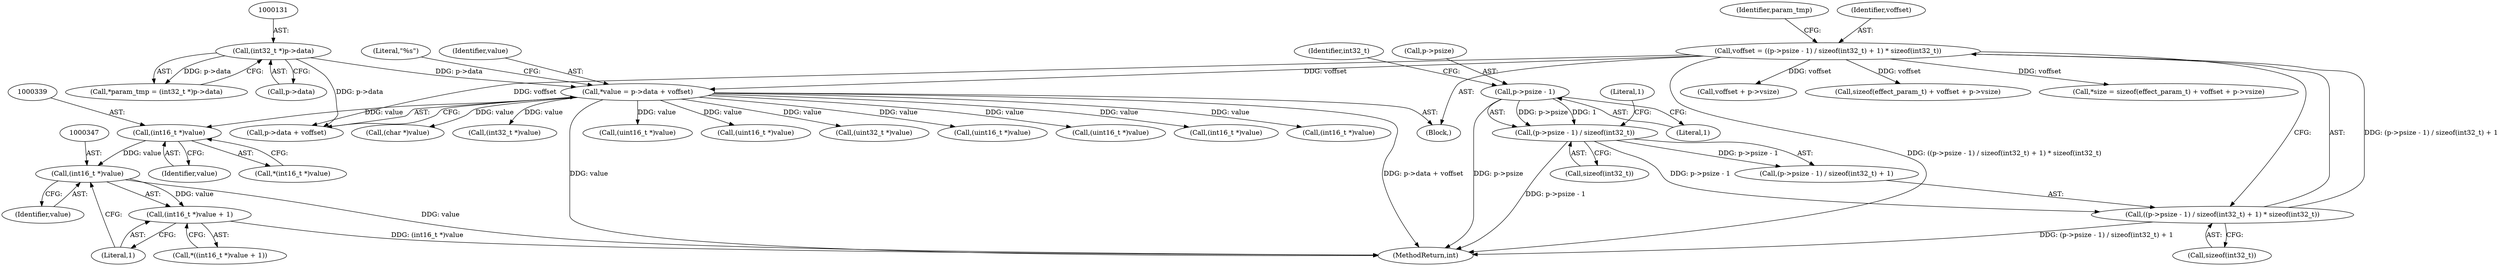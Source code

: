 digraph "0_Android_d72ea85c78a1a68bf99fd5804ad9784b4102fe57@pointer" {
"1000346" [label="(Call,(int16_t *)value)"];
"1000338" [label="(Call,(int16_t *)value)"];
"1000144" [label="(Call,*value = p->data + voffset)"];
"1000130" [label="(Call,(int32_t *)p->data)"];
"1000112" [label="(Call,voffset = ((p->psize - 1) / sizeof(int32_t) + 1) * sizeof(int32_t))"];
"1000114" [label="(Call,((p->psize - 1) / sizeof(int32_t) + 1) * sizeof(int32_t))"];
"1000116" [label="(Call,(p->psize - 1) / sizeof(int32_t))"];
"1000117" [label="(Call,p->psize - 1)"];
"1000345" [label="(Call,(int16_t *)value + 1)"];
"1000349" [label="(Literal,1)"];
"1000123" [label="(Identifier,int32_t)"];
"1000337" [label="(Call,*(int16_t *)value)"];
"1000112" [label="(Call,voffset = ((p->psize - 1) / sizeof(int32_t) + 1) * sizeof(int32_t))"];
"1000116" [label="(Call,(p->psize - 1) / sizeof(int32_t))"];
"1000121" [label="(Literal,1)"];
"1000483" [label="(Call,(uint16_t *)value)"];
"1000303" [label="(Call,voffset + p->vsize)"];
"1000144" [label="(Call,*value = p->data + voffset)"];
"1000129" [label="(Identifier,param_tmp)"];
"1000114" [label="(Call,((p->psize - 1) / sizeof(int32_t) + 1) * sizeof(int32_t))"];
"1000346" [label="(Call,(int16_t *)value)"];
"1000454" [label="(Call,(uint16_t *)value)"];
"1000124" [label="(Literal,1)"];
"1000345" [label="(Call,(int16_t *)value + 1)"];
"1000125" [label="(Call,sizeof(int32_t))"];
"1000340" [label="(Identifier,value)"];
"1000113" [label="(Identifier,voffset)"];
"1000344" [label="(Call,*((int16_t *)value + 1))"];
"1000348" [label="(Identifier,value)"];
"1000300" [label="(Call,sizeof(effect_param_t) + voffset + p->vsize)"];
"1000115" [label="(Call,(p->psize - 1) / sizeof(int32_t) + 1)"];
"1000117" [label="(Call,p->psize - 1)"];
"1000556" [label="(Call,(int16_t *)value)"];
"1000128" [label="(Call,*param_tmp = (int32_t *)p->data)"];
"1000118" [label="(Call,p->psize)"];
"1000517" [label="(Call,(char *)value)"];
"1000405" [label="(Call,(int32_t *)value)"];
"1000104" [label="(Block,)"];
"1000435" [label="(Call,(uint32_t *)value)"];
"1000469" [label="(Call,(uint16_t *)value)"];
"1000606" [label="(MethodReturn,int)"];
"1000325" [label="(Call,(uint16_t *)value)"];
"1000122" [label="(Call,sizeof(int32_t))"];
"1000145" [label="(Identifier,value)"];
"1000297" [label="(Call,*size = sizeof(effect_param_t) + voffset + p->vsize)"];
"1000132" [label="(Call,p->data)"];
"1000153" [label="(Literal,\"%s\")"];
"1000338" [label="(Call,(int16_t *)value)"];
"1000146" [label="(Call,p->data + voffset)"];
"1000130" [label="(Call,(int32_t *)p->data)"];
"1000374" [label="(Call,(int16_t *)value)"];
"1000346" -> "1000345"  [label="AST: "];
"1000346" -> "1000348"  [label="CFG: "];
"1000347" -> "1000346"  [label="AST: "];
"1000348" -> "1000346"  [label="AST: "];
"1000349" -> "1000346"  [label="CFG: "];
"1000346" -> "1000606"  [label="DDG: value"];
"1000346" -> "1000345"  [label="DDG: value"];
"1000338" -> "1000346"  [label="DDG: value"];
"1000338" -> "1000337"  [label="AST: "];
"1000338" -> "1000340"  [label="CFG: "];
"1000339" -> "1000338"  [label="AST: "];
"1000340" -> "1000338"  [label="AST: "];
"1000337" -> "1000338"  [label="CFG: "];
"1000144" -> "1000338"  [label="DDG: value"];
"1000144" -> "1000104"  [label="AST: "];
"1000144" -> "1000146"  [label="CFG: "];
"1000145" -> "1000144"  [label="AST: "];
"1000146" -> "1000144"  [label="AST: "];
"1000153" -> "1000144"  [label="CFG: "];
"1000144" -> "1000606"  [label="DDG: value"];
"1000144" -> "1000606"  [label="DDG: p->data + voffset"];
"1000130" -> "1000144"  [label="DDG: p->data"];
"1000112" -> "1000144"  [label="DDG: voffset"];
"1000144" -> "1000325"  [label="DDG: value"];
"1000144" -> "1000374"  [label="DDG: value"];
"1000144" -> "1000405"  [label="DDG: value"];
"1000144" -> "1000435"  [label="DDG: value"];
"1000144" -> "1000454"  [label="DDG: value"];
"1000144" -> "1000469"  [label="DDG: value"];
"1000144" -> "1000483"  [label="DDG: value"];
"1000144" -> "1000517"  [label="DDG: value"];
"1000144" -> "1000556"  [label="DDG: value"];
"1000130" -> "1000128"  [label="AST: "];
"1000130" -> "1000132"  [label="CFG: "];
"1000131" -> "1000130"  [label="AST: "];
"1000132" -> "1000130"  [label="AST: "];
"1000128" -> "1000130"  [label="CFG: "];
"1000130" -> "1000128"  [label="DDG: p->data"];
"1000130" -> "1000146"  [label="DDG: p->data"];
"1000112" -> "1000104"  [label="AST: "];
"1000112" -> "1000114"  [label="CFG: "];
"1000113" -> "1000112"  [label="AST: "];
"1000114" -> "1000112"  [label="AST: "];
"1000129" -> "1000112"  [label="CFG: "];
"1000112" -> "1000606"  [label="DDG: ((p->psize - 1) / sizeof(int32_t) + 1) * sizeof(int32_t)"];
"1000114" -> "1000112"  [label="DDG: (p->psize - 1) / sizeof(int32_t) + 1"];
"1000112" -> "1000146"  [label="DDG: voffset"];
"1000112" -> "1000297"  [label="DDG: voffset"];
"1000112" -> "1000300"  [label="DDG: voffset"];
"1000112" -> "1000303"  [label="DDG: voffset"];
"1000114" -> "1000125"  [label="CFG: "];
"1000115" -> "1000114"  [label="AST: "];
"1000125" -> "1000114"  [label="AST: "];
"1000114" -> "1000606"  [label="DDG: (p->psize - 1) / sizeof(int32_t) + 1"];
"1000116" -> "1000114"  [label="DDG: p->psize - 1"];
"1000116" -> "1000115"  [label="AST: "];
"1000116" -> "1000122"  [label="CFG: "];
"1000117" -> "1000116"  [label="AST: "];
"1000122" -> "1000116"  [label="AST: "];
"1000124" -> "1000116"  [label="CFG: "];
"1000116" -> "1000606"  [label="DDG: p->psize - 1"];
"1000116" -> "1000115"  [label="DDG: p->psize - 1"];
"1000117" -> "1000116"  [label="DDG: p->psize"];
"1000117" -> "1000116"  [label="DDG: 1"];
"1000117" -> "1000121"  [label="CFG: "];
"1000118" -> "1000117"  [label="AST: "];
"1000121" -> "1000117"  [label="AST: "];
"1000123" -> "1000117"  [label="CFG: "];
"1000117" -> "1000606"  [label="DDG: p->psize"];
"1000345" -> "1000344"  [label="AST: "];
"1000345" -> "1000349"  [label="CFG: "];
"1000349" -> "1000345"  [label="AST: "];
"1000344" -> "1000345"  [label="CFG: "];
"1000345" -> "1000606"  [label="DDG: (int16_t *)value"];
}
